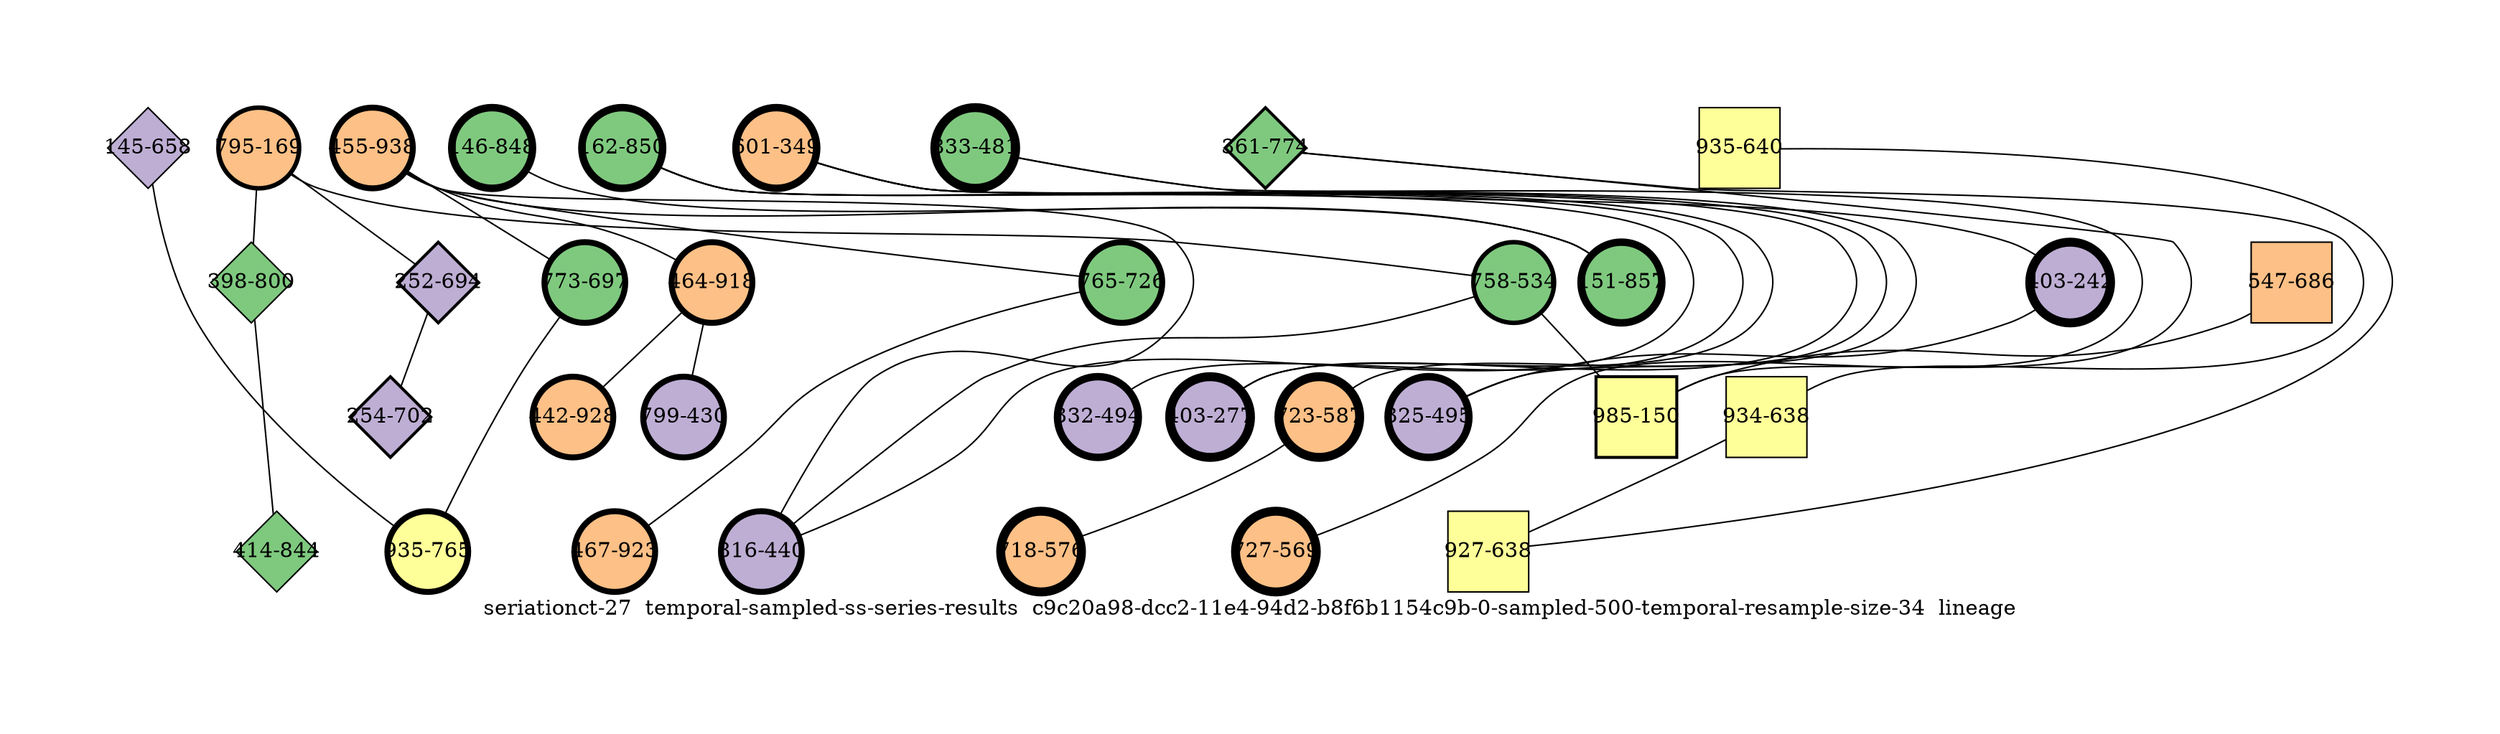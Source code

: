 strict graph "seriationct-27  temporal-sampled-ss-series-results  c9c20a98-dcc2-11e4-94d2-b8f6b1154c9b-0-sampled-500-temporal-resample-size-34  lineage" {
labelloc=b;
ratio=auto;
pad="1.0";
label="seriationct-27  temporal-sampled-ss-series-results  c9c20a98-dcc2-11e4-94d2-b8f6b1154c9b-0-sampled-500-temporal-resample-size-34  lineage";
node [width="0.75", style=filled, fixedsize=true, height="0.75", shape=circle, label=""];
0 [xCoordinate="169.0", appears_in_slice=3, yCoordinate="795.0", colorscheme=accent6, lineage_id=0, short_label="795-169", label="795-169", shape=circle, cluster_id=2, fillcolor=3, size="500.0", id=0, penwidth="3.0"];
1 [xCoordinate="774.0", appears_in_slice=2, yCoordinate="361.0", colorscheme=accent6, lineage_id=2, short_label="361-774", label="361-774", shape=diamond, cluster_id=0, fillcolor=1, size="500.0", id=1, penwidth="2.0"];
2 [xCoordinate="938.0", appears_in_slice=4, yCoordinate="455.0", colorscheme=accent6, lineage_id=0, short_label="455-938", label="455-938", shape=circle, cluster_id=2, fillcolor=3, size="500.0", id=2, penwidth="4.0"];
3 [xCoordinate="918.0", appears_in_slice=4, yCoordinate="464.0", colorscheme=accent6, lineage_id=0, short_label="464-918", label="464-918", shape=circle, cluster_id=2, fillcolor=3, size="500.0", id=3, penwidth="4.0"];
4 [xCoordinate="928.0", appears_in_slice=4, yCoordinate="442.0", colorscheme=accent6, lineage_id=0, short_label="442-928", label="442-928", shape=circle, cluster_id=2, fillcolor=3, size="500.0", id=4, penwidth="4.0"];
5 [xCoordinate="686.0", appears_in_slice=1, yCoordinate="547.0", colorscheme=accent6, lineage_id=1, short_label="547-686", label="547-686", shape=square, cluster_id=2, fillcolor=3, size="500.0", id=5, penwidth="1.0"];
6 [xCoordinate="430.0", appears_in_slice=4, yCoordinate="799.0", colorscheme=accent6, lineage_id=0, short_label="799-430", label="799-430", shape=circle, cluster_id=1, fillcolor=2, size="500.0", id=21, penwidth="4.0"];
7 [xCoordinate="638.0", appears_in_slice=1, yCoordinate="934.0", colorscheme=accent6, lineage_id=1, short_label="934-638", label="934-638", shape=square, cluster_id=3, fillcolor=4, size="500.0", id=7, penwidth="1.0"];
8 [xCoordinate="349.0", appears_in_slice=5, yCoordinate="601.0", colorscheme=accent6, lineage_id=0, short_label="601-349", label="601-349", shape=circle, cluster_id=2, fillcolor=3, size="500.0", id=8, penwidth="5.0"];
9 [xCoordinate="848.0", appears_in_slice=5, yCoordinate="146.0", colorscheme=accent6, lineage_id=0, short_label="146-848", label="146-848", shape=circle, cluster_id=0, fillcolor=1, size="500.0", id=9, penwidth="5.0"];
10 [xCoordinate="587.0", appears_in_slice=6, yCoordinate="723.0", colorscheme=accent6, lineage_id=0, short_label="723-587", label="723-587", shape=circle, cluster_id=2, fillcolor=3, size="500.0", id=10, penwidth="6.0"];
11 [xCoordinate="726.0", appears_in_slice=4, yCoordinate="765.0", colorscheme=accent6, lineage_id=0, short_label="765-726", label="765-726", shape=circle, cluster_id=0, fillcolor=1, size="500.0", id=11, penwidth="4.0"];
12 [xCoordinate="800.0", appears_in_slice=1, yCoordinate="398.0", colorscheme=accent6, lineage_id=2, short_label="398-800", label="398-800", shape=diamond, cluster_id=0, fillcolor=1, size="500.0", id=12, penwidth="1.0"];
13 [xCoordinate="850.0", appears_in_slice=5, yCoordinate="162.0", colorscheme=accent6, lineage_id=0, short_label="162-850", label="162-850", shape=circle, cluster_id=0, fillcolor=1, size="500.0", id=13, penwidth="5.0"];
14 [xCoordinate="576.0", appears_in_slice=6, yCoordinate="718.0", colorscheme=accent6, lineage_id=0, short_label="718-576", label="718-576", shape=circle, cluster_id=2, fillcolor=3, size="500.0", id=14, penwidth="6.0"];
15 [xCoordinate="494.0", appears_in_slice=5, yCoordinate="332.0", colorscheme=accent6, lineage_id=0, short_label="332-494", label="332-494", shape=circle, cluster_id=1, fillcolor=2, size="500.0", id=15, penwidth="5.0"];
16 [xCoordinate="534.0", appears_in_slice=3, yCoordinate="758.0", colorscheme=accent6, lineage_id=0, short_label="758-534", label="758-534", shape=circle, cluster_id=0, fillcolor=1, size="500.0", id=16, penwidth="3.0"];
17 [xCoordinate="694.0", appears_in_slice=2, yCoordinate="252.0", colorscheme=accent6, lineage_id=2, short_label="252-694", label="252-694", shape=diamond, cluster_id=1, fillcolor=2, size="500.0", id=17, penwidth="2.0"];
18 [xCoordinate="440.0", appears_in_slice=4, yCoordinate="816.0", colorscheme=accent6, lineage_id=0, short_label="816-440", label="816-440", shape=circle, cluster_id=1, fillcolor=2, size="500.0", id=18, penwidth="4.0"];
19 [xCoordinate="697.0", appears_in_slice=4, yCoordinate="773.0", colorscheme=accent6, lineage_id=0, short_label="773-697", label="773-697", shape=circle, cluster_id=0, fillcolor=1, size="500.0", id=19, penwidth="4.0"];
20 [xCoordinate="844.0", appears_in_slice=1, yCoordinate="414.0", colorscheme=accent6, lineage_id=2, short_label="414-844", label="414-844", shape=diamond, cluster_id=0, fillcolor=1, size="500.0", id=20, penwidth="1.0"];
21 [xCoordinate="702.0", appears_in_slice=2, yCoordinate="254.0", colorscheme=accent6, lineage_id=2, short_label="254-702", label="254-702", shape=diamond, cluster_id=1, fillcolor=2, size="500.0", id=6, penwidth="2.0"];
22 [xCoordinate="658.0", appears_in_slice=1, yCoordinate="145.0", colorscheme=accent6, lineage_id=2, short_label="145-658", label="145-658", shape=diamond, cluster_id=1, fillcolor=2, size="500.0", id=22, penwidth="1.0"];
23 [xCoordinate="640.0", appears_in_slice=1, yCoordinate="935.0", colorscheme=accent6, lineage_id=1, short_label="935-640", label="935-640", shape=square, cluster_id=3, fillcolor=4, size="500.0", id=23, penwidth="1.0"];
24 [xCoordinate="150.0", appears_in_slice=2, yCoordinate="985.0", colorscheme=accent6, lineage_id=1, short_label="985-150", label="985-150", shape=square, cluster_id=3, fillcolor=4, size="500.0", id=24, penwidth="2.0"];
25 [xCoordinate="857.0", appears_in_slice=5, yCoordinate="151.0", colorscheme=accent6, lineage_id=0, short_label="151-857", label="151-857", shape=circle, cluster_id=0, fillcolor=1, size="500.0", id=25, penwidth="5.0"];
26 [xCoordinate="481.0", appears_in_slice=6, yCoordinate="833.0", colorscheme=accent6, lineage_id=0, short_label="833-481", label="833-481", shape=circle, cluster_id=0, fillcolor=1, size="500.0", id=26, penwidth="6.0"];
27 [xCoordinate="765.0", appears_in_slice=4, yCoordinate="935.0", colorscheme=accent6, lineage_id=0, short_label="935-765", label="935-765", shape=circle, cluster_id=3, fillcolor=4, size="500.0", id=27, penwidth="4.0"];
28 [xCoordinate="638.0", appears_in_slice=1, yCoordinate="927.0", colorscheme=accent6, lineage_id=1, short_label="927-638", label="927-638", shape=square, cluster_id=3, fillcolor=4, size="500.0", id=28, penwidth="1.0"];
29 [xCoordinate="569.0", appears_in_slice=6, yCoordinate="727.0", colorscheme=accent6, lineage_id=0, short_label="727-569", label="727-569", shape=circle, cluster_id=2, fillcolor=3, size="500.0", id=29, penwidth="6.0"];
30 [xCoordinate="242.0", appears_in_slice=6, yCoordinate="403.0", colorscheme=accent6, lineage_id=0, short_label="403-242", label="403-242", shape=circle, cluster_id=1, fillcolor=2, size="500.0", id=30, penwidth="6.0"];
31 [xCoordinate="277.0", appears_in_slice=6, yCoordinate="403.0", colorscheme=accent6, lineage_id=0, short_label="403-277", label="403-277", shape=circle, cluster_id=1, fillcolor=2, size="500.0", id=31, penwidth="6.0"];
32 [xCoordinate="923.0", appears_in_slice=4, yCoordinate="467.0", colorscheme=accent6, lineage_id=0, short_label="467-923", label="467-923", shape=circle, cluster_id=2, fillcolor=3, size="500.0", id=32, penwidth="4.0"];
33 [xCoordinate="495.0", appears_in_slice=5, yCoordinate="325.0", colorscheme=accent6, lineage_id=0, short_label="325-495", label="325-495", shape=circle, cluster_id=1, fillcolor=2, size="500.0", id=33, penwidth="5.0"];
0 -- 16  [inverseweight="2.19695870212", weight="0.455174691739"];
0 -- 17  [inverseweight="2.60000873604", weight="0.384614092306"];
0 -- 12  [inverseweight="2.03632626255", weight="0.491080441476"];
1 -- 24  [inverseweight="10.2062072616", weight="0.0979795897113"];
1 -- 7  [inverseweight="2.1371815209", weight="0.46790597346"];
2 -- 11  [inverseweight="4.1832583003", weight="0.239048112312"];
2 -- 3  [inverseweight="3.52830827267", weight="0.283421946927"];
2 -- 18  [inverseweight="3.08383569682", weight="0.324271491192"];
2 -- 19  [inverseweight="4.7479291675", weight="0.21061813787"];
2 -- 25  [inverseweight="2.00375454606", weight="0.49906312226"];
3 -- 4  [inverseweight="36.8604890387", weight="0.0271293199325"];
3 -- 6  [inverseweight="25.2538136138", weight="0.0395979797464"];
5 -- 24  [inverseweight="1.62476452775", weight="0.61547380123"];
7 -- 28  [inverseweight="24.3975018237", weight="0.0409878030638"];
8 -- 33  [inverseweight="11.7395476511", weight="0.0851821577562"];
8 -- 10  [inverseweight="3.81735004198", weight="0.261961829281"];
8 -- 31  [inverseweight="3.18879107403", weight="0.313598469384"];
9 -- 25  [inverseweight="8.23331152423", weight="0.121457811606"];
10 -- 14  [inverseweight="12.3016957826", weight="0.0812896057316"];
11 -- 32  [inverseweight="32.8266082149", weight="0.0304630924235"];
12 -- 20  [inverseweight="25.8543844998", weight="0.0386781592116"];
13 -- 18  [inverseweight="3.35080304916", weight="0.298435922771"];
13 -- 15  [inverseweight="6.1884221436", weight="0.161592079014"];
13 -- 31  [inverseweight="3.78874866475", weight="0.263939386981"];
16 -- 24  [inverseweight="1.57654202892", weight="0.634299613747"];
16 -- 18  [inverseweight="1.86626936777", weight="0.535828330718"];
17 -- 21  [inverseweight="35.0070021007", weight="0.0285657137142"];
19 -- 27  [inverseweight="8.30798648445", weight="0.120366108187"];
22 -- 27  [inverseweight="1.34192530483", weight="0.745197960276"];
23 -- 28  [inverseweight="20.6901472151", weight="0.0483321838944"];
26 -- 29  [inverseweight="41.3802944301", weight="0.0241660919472"];
26 -- 30  [inverseweight="52.7046276695", weight="0.018973665961"];
30 -- 33  [inverseweight="5.56105066625", weight="0.179822134344"];
}
